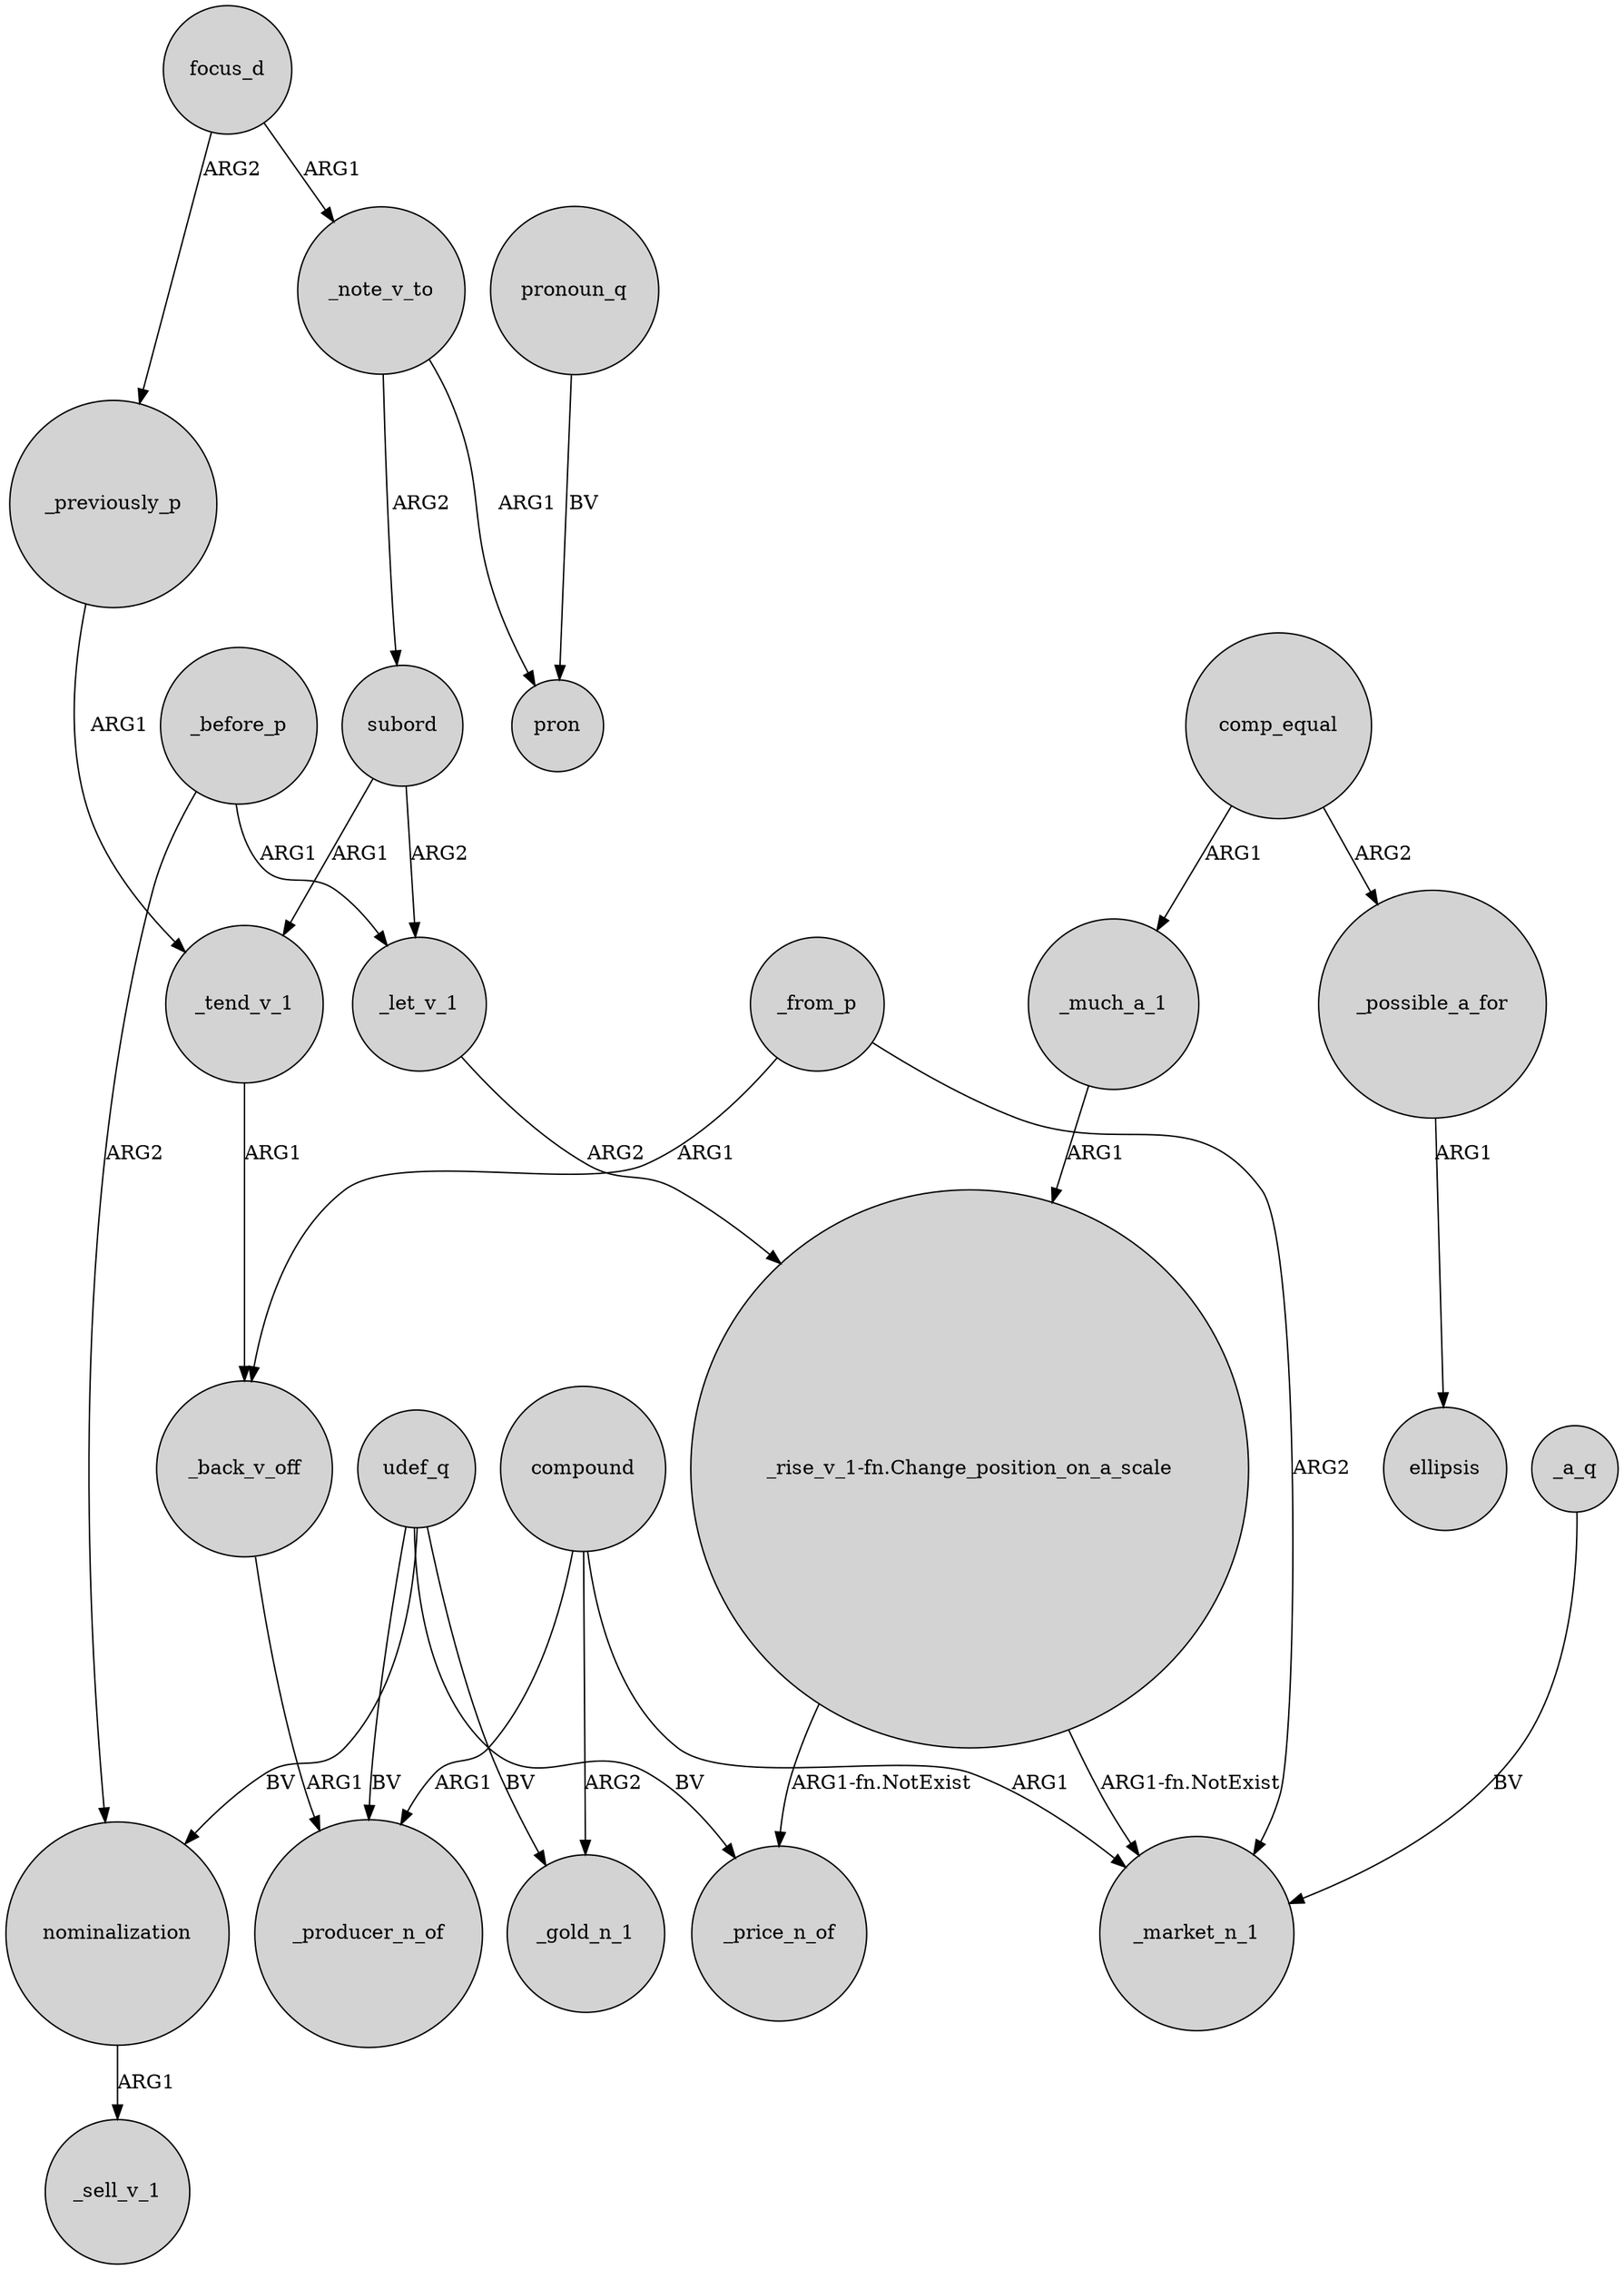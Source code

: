 digraph {
	node [shape=circle style=filled]
	_from_p -> _back_v_off [label=ARG1]
	nominalization -> _sell_v_1 [label=ARG1]
	compound -> _producer_n_of [label=ARG1]
	udef_q -> _price_n_of [label=BV]
	focus_d -> _note_v_to [label=ARG1]
	comp_equal -> _much_a_1 [label=ARG1]
	_note_v_to -> pron [label=ARG1]
	_previously_p -> _tend_v_1 [label=ARG1]
	_much_a_1 -> "_rise_v_1-fn.Change_position_on_a_scale" [label=ARG1]
	focus_d -> _previously_p [label=ARG2]
	_possible_a_for -> ellipsis [label=ARG1]
	compound -> _gold_n_1 [label=ARG2]
	_before_p -> nominalization [label=ARG2]
	subord -> _tend_v_1 [label=ARG1]
	_note_v_to -> subord [label=ARG2]
	_back_v_off -> _producer_n_of [label=ARG1]
	_let_v_1 -> "_rise_v_1-fn.Change_position_on_a_scale" [label=ARG2]
	pronoun_q -> pron [label=BV]
	comp_equal -> _possible_a_for [label=ARG2]
	_from_p -> _market_n_1 [label=ARG2]
	udef_q -> _gold_n_1 [label=BV]
	"_rise_v_1-fn.Change_position_on_a_scale" -> _market_n_1 [label="ARG1-fn.NotExist"]
	_tend_v_1 -> _back_v_off [label=ARG1]
	udef_q -> nominalization [label=BV]
	_before_p -> _let_v_1 [label=ARG1]
	_a_q -> _market_n_1 [label=BV]
	"_rise_v_1-fn.Change_position_on_a_scale" -> _price_n_of [label="ARG1-fn.NotExist"]
	subord -> _let_v_1 [label=ARG2]
	compound -> _market_n_1 [label=ARG1]
	udef_q -> _producer_n_of [label=BV]
}

